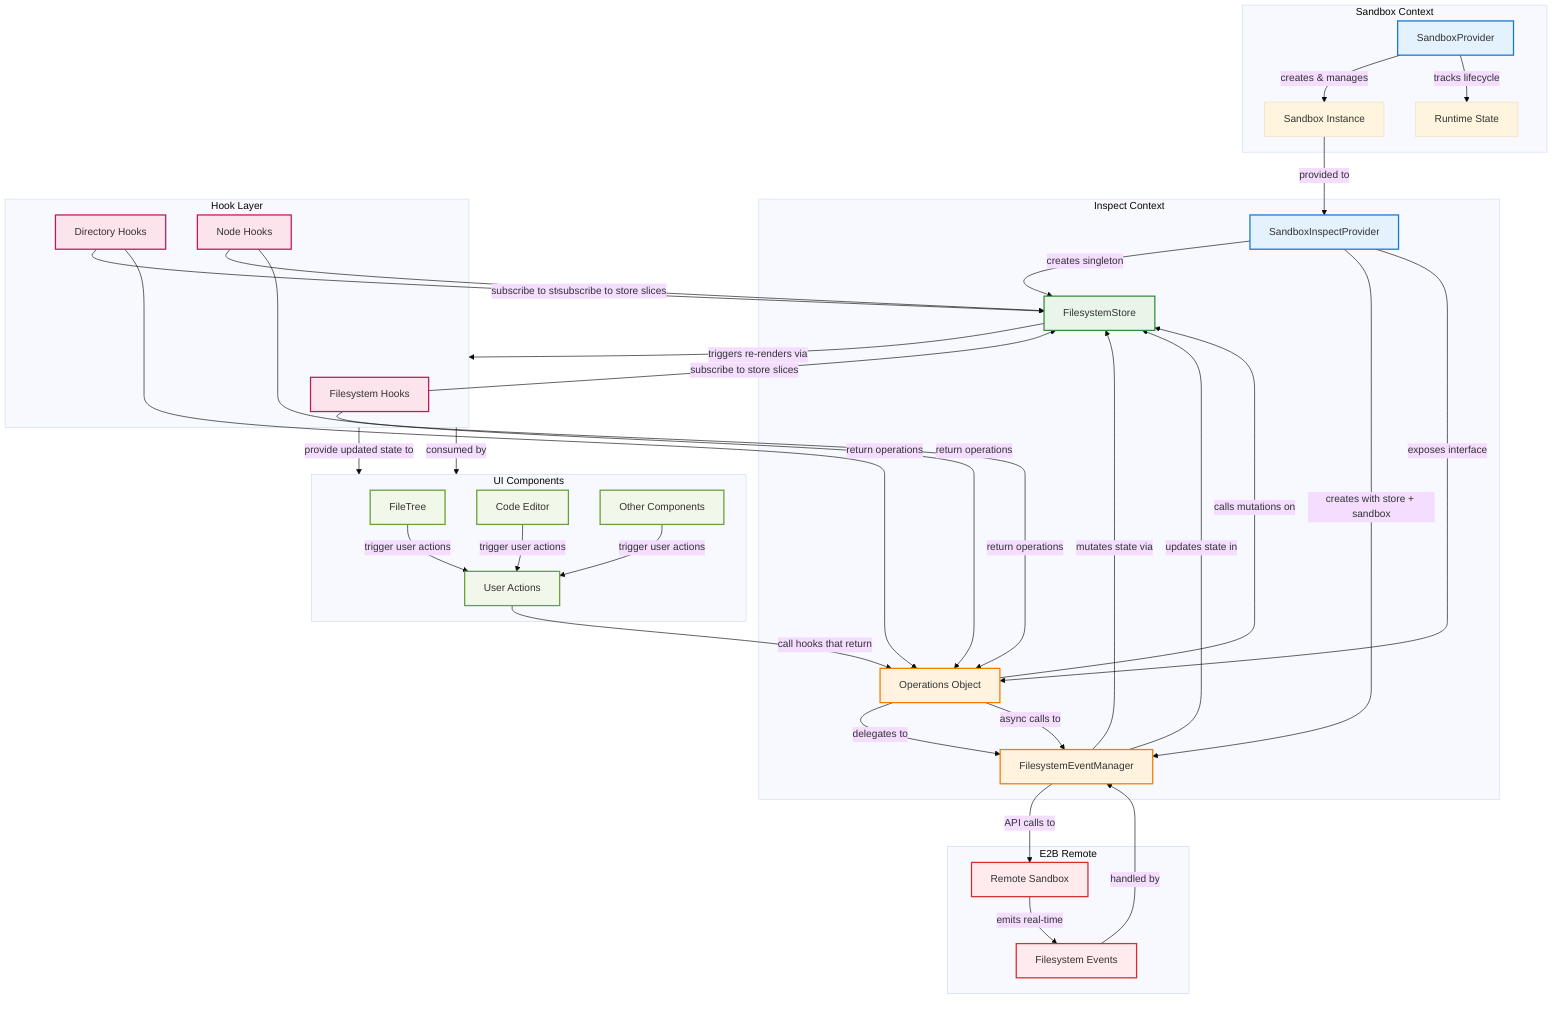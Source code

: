 ---
config:
  theme: base
  look: classic
---
flowchart TD
subgraph SANDBOX_CONTEXT["Sandbox Context"]
    direction TB
    SANDBOX_PROVIDER["SandboxProvider"]
    SANDBOX_INSTANCE["Sandbox Instance"]
    SANDBOX_STATE["Runtime State"]

    SANDBOX_PROVIDER -- "creates & manages" --> SANDBOX_INSTANCE
    SANDBOX_PROVIDER -- "tracks lifecycle" --> SANDBOX_STATE
end

subgraph INSPECT_CONTEXT["Inspect Context"]
    direction TB
    INSPECT_PROVIDER["SandboxInspectProvider"]
    FILESYSTEM_STORE["FilesystemStore"]
    EVENT_MANAGER["FilesystemEventManager"]
    OPERATIONS["Operations Object"]

    INSPECT_PROVIDER -- "creates singleton" --> FILESYSTEM_STORE
    INSPECT_PROVIDER -- "creates with store + sandbox" --> EVENT_MANAGER
    INSPECT_PROVIDER -- "exposes interface" --> OPERATIONS
    EVENT_MANAGER -- "mutates state via" --> FILESYSTEM_STORE
    OPERATIONS -- "delegates to" --> EVENT_MANAGER
    OPERATIONS -- "calls mutations on" --> FILESYSTEM_STORE
end

subgraph HOOKS["Hook Layer"]
    direction TB
    FILESYSTEM_HOOKS["Filesystem Hooks"]
    DIRECTORY_HOOKS["Directory Hooks"]
    NODE_HOOKS["Node Hooks"]

    FILESYSTEM_HOOKS -- "subscribe to store slices" --> FILESYSTEM_STORE
    DIRECTORY_HOOKS -- "subscribe to store slices" --> FILESYSTEM_STORE
    NODE_HOOKS -- "subscribe to store slices" --> FILESYSTEM_STORE

    FILESYSTEM_HOOKS -- "return operations" --> OPERATIONS
    DIRECTORY_HOOKS -- "return operations" --> OPERATIONS
    NODE_HOOKS -- "return operations" --> OPERATIONS
end

subgraph UI_COMPONENTS["UI Components"]
    direction LR
    FILE_TREE["FileTree"]
    CODE_EDITOR["Code Editor"]
    OTHER_UI["Other Components"]

    FILE_TREE -- "trigger user actions" --> USER_ACTIONS["User Actions"]
    CODE_EDITOR -- "trigger user actions" --> USER_ACTIONS
    OTHER_UI -- "trigger user actions" --> USER_ACTIONS
end

subgraph E2B_REMOTE["E2B Remote"]
    REMOTE_SANDBOX["Remote Sandbox"]
    FS_EVENTS["Filesystem Events"]

    REMOTE_SANDBOX -- "emits real-time" --> FS_EVENTS
end

%% Context Dependencies
SANDBOX_INSTANCE -- "provided to" --> INSPECT_PROVIDER

%% Data Flow: User Actions
USER_ACTIONS -- "call hooks that return" --> OPERATIONS
OPERATIONS -- "async calls to" --> EVENT_MANAGER
EVENT_MANAGER -- "API calls to" --> REMOTE_SANDBOX

%% Data Flow: Remote Events
FS_EVENTS -- "handled by" --> EVENT_MANAGER
EVENT_MANAGER -- "updates state in" --> FILESYSTEM_STORE
FILESYSTEM_STORE -- "triggers re-renders via" --> HOOKS
HOOKS -- "provide updated state to" --> UI_COMPONENTS

%% Hook Integration
HOOKS -- "consumed by" --> UI_COMPONENTS

%% Styling
classDef contextClass fill:#E3F2FD,stroke:#1976D2,stroke-width:2px
classDef storeClass fill:#E8F5E8,stroke:#388E3C,stroke-width:2px
classDef managerClass fill:#FFF3E0,stroke:#F57C00,stroke-width:2px
classDef hooksClass fill:#FCE4EC,stroke:#C2185B,stroke-width:2px
classDef uiClass fill:#F1F8E9,stroke:#689F38,stroke-width:2px
classDef remoteClass fill:#FFEBEE,stroke:#D32F2F,stroke-width:2px

class SANDBOX_PROVIDER,INSPECT_PROVIDER contextClass
class FILESYSTEM_STORE storeClass
class EVENT_MANAGER,OPERATIONS managerClass
class FILESYSTEM_HOOKS,DIRECTORY_HOOKS,NODE_HOOKS hooksClass
class FILE_TREE,CODE_EDITOR,OTHER_UI,USER_ACTIONS uiClass
class REMOTE_SANDBOX,FS_EVENTS remoteClass

click SANDBOX_PROVIDER href "javascript:void(0)" "Establishes E2B connection, manages auth & lifecycle"
click INSPECT_PROVIDER href "javascript:void(0)" "Orchestrates filesystem inspection subsystem"
click FILESYSTEM_STORE href "javascript:void(0)" "Zustand store - single source of truth for tree state"
click EVENT_MANAGER href "javascript:void(0)" "Bridges E2B filesystem events to store mutations"
click HOOKS href "javascript:void(0)" "Typed selectors and command interfaces for UI"